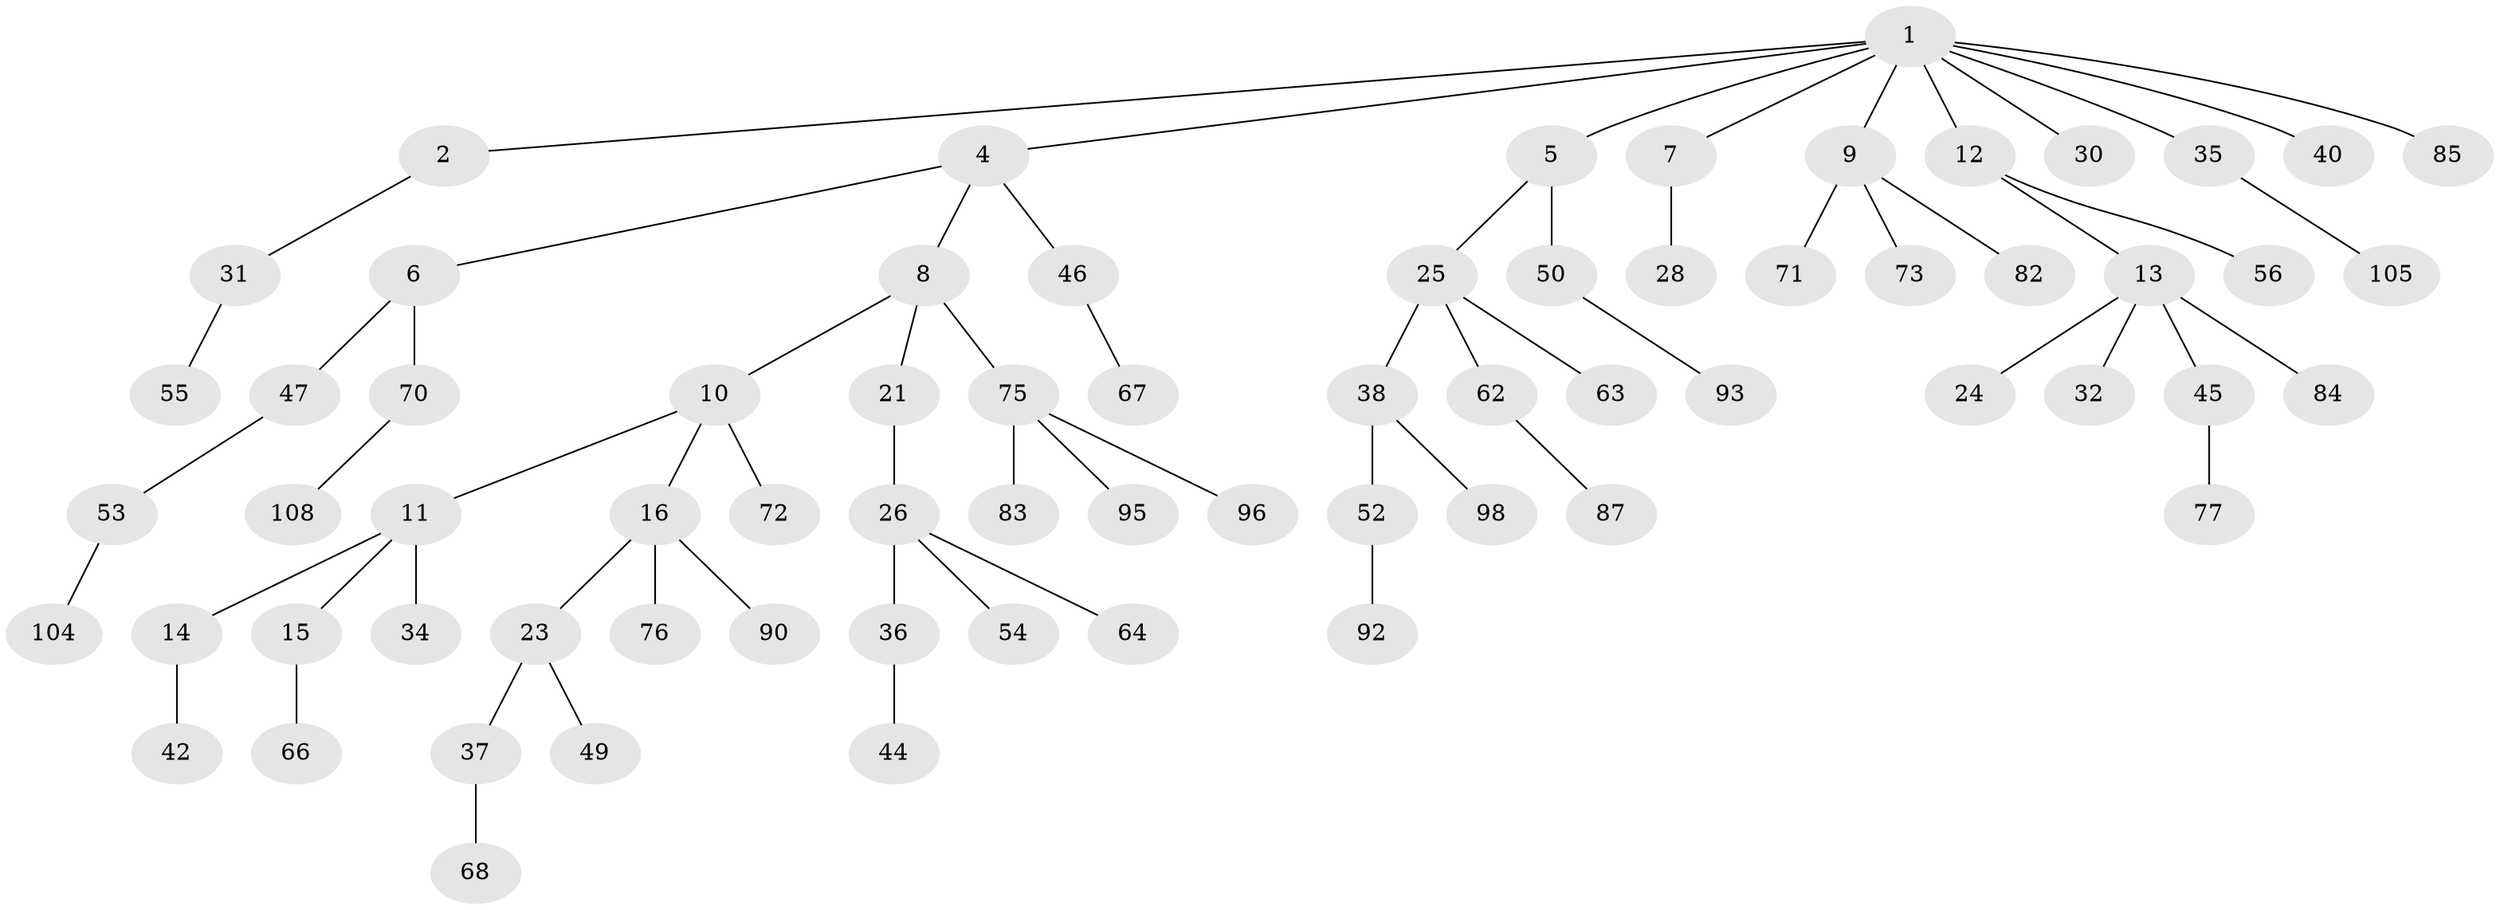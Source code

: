 // original degree distribution, {5: 0.07407407407407407, 3: 0.12962962962962962, 7: 0.009259259259259259, 4: 0.027777777777777776, 2: 0.28703703703703703, 1: 0.4722222222222222}
// Generated by graph-tools (version 1.1) at 2025/42/03/06/25 10:42:04]
// undirected, 69 vertices, 68 edges
graph export_dot {
graph [start="1"]
  node [color=gray90,style=filled];
  1 [super="+3"];
  2 [super="+17"];
  4;
  5;
  6 [super="+27"];
  7;
  8 [super="+20"];
  9 [super="+97"];
  10 [super="+74"];
  11 [super="+41"];
  12 [super="+18"];
  13 [super="+29"];
  14 [super="+22"];
  15 [super="+19"];
  16 [super="+80"];
  21 [super="+33"];
  23 [super="+86"];
  24 [super="+39"];
  25 [super="+99"];
  26 [super="+43"];
  28 [super="+58"];
  30;
  31;
  32;
  34;
  35 [super="+107"];
  36;
  37;
  38;
  40 [super="+48"];
  42 [super="+60"];
  44 [super="+69"];
  45 [super="+51"];
  46 [super="+88"];
  47;
  49 [super="+78"];
  50;
  52 [super="+61"];
  53 [super="+65"];
  54 [super="+59"];
  55 [super="+57"];
  56;
  62;
  63 [super="+103"];
  64;
  66;
  67;
  68 [super="+89"];
  70 [super="+100"];
  71;
  72;
  73 [super="+94"];
  75 [super="+79"];
  76;
  77 [super="+81"];
  82;
  83 [super="+91"];
  84;
  85;
  87 [super="+106"];
  90;
  92;
  93;
  95 [super="+102"];
  96 [super="+101"];
  98;
  104;
  105;
  108;
  1 -- 2;
  1 -- 5;
  1 -- 35;
  1 -- 40;
  1 -- 4;
  1 -- 85;
  1 -- 7;
  1 -- 9;
  1 -- 12;
  1 -- 30;
  2 -- 31;
  4 -- 6;
  4 -- 8;
  4 -- 46;
  5 -- 25;
  5 -- 50;
  6 -- 47;
  6 -- 70;
  7 -- 28;
  8 -- 10;
  8 -- 21;
  8 -- 75;
  9 -- 71;
  9 -- 73;
  9 -- 82;
  10 -- 11;
  10 -- 16;
  10 -- 72;
  11 -- 14;
  11 -- 15;
  11 -- 34;
  12 -- 13;
  12 -- 56;
  13 -- 24;
  13 -- 32;
  13 -- 84;
  13 -- 45;
  14 -- 42;
  15 -- 66;
  16 -- 23;
  16 -- 76;
  16 -- 90;
  21 -- 26;
  23 -- 37;
  23 -- 49;
  25 -- 38;
  25 -- 62;
  25 -- 63;
  26 -- 36;
  26 -- 64;
  26 -- 54;
  31 -- 55;
  35 -- 105;
  36 -- 44;
  37 -- 68;
  38 -- 52;
  38 -- 98;
  45 -- 77;
  46 -- 67;
  47 -- 53;
  50 -- 93;
  52 -- 92;
  53 -- 104;
  62 -- 87;
  70 -- 108;
  75 -- 95;
  75 -- 96;
  75 -- 83;
}
